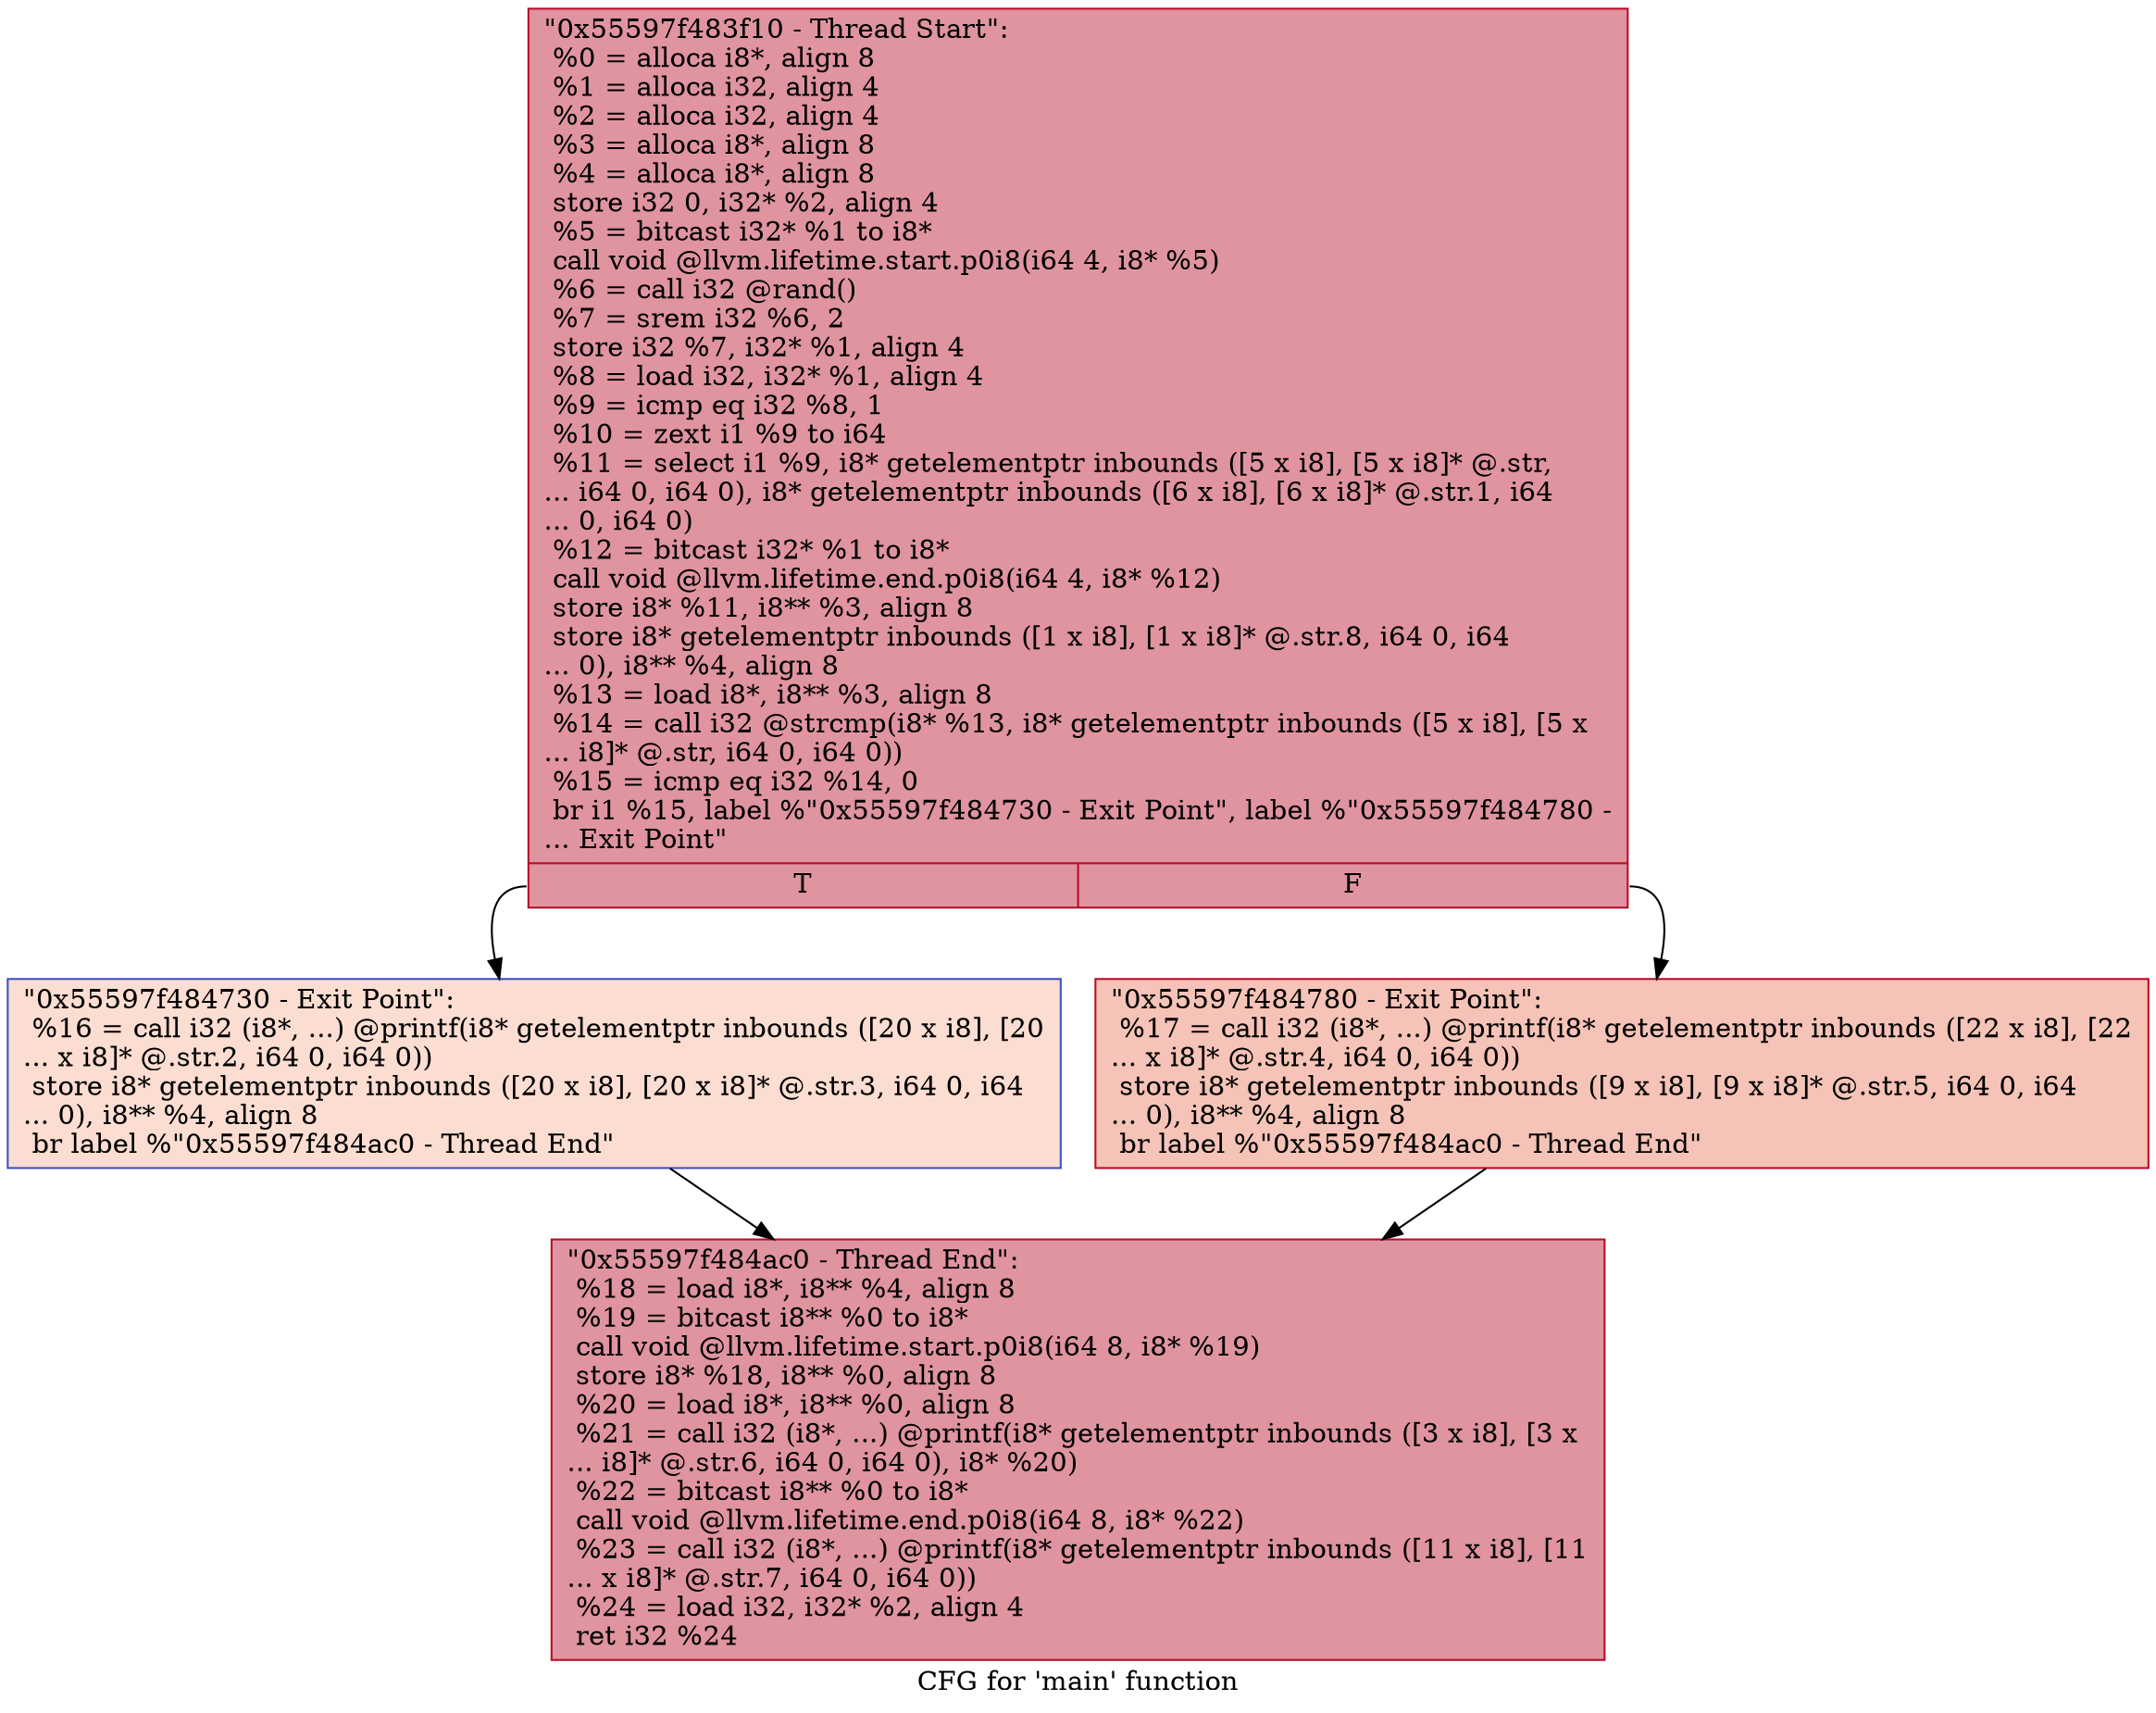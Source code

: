 digraph "CFG for 'main' function" {
	label="CFG for 'main' function";

	Node0x55597f483f10 [shape=record,color="#b70d28ff", style=filled, fillcolor="#b70d2870",label="{\"0x55597f483f10 - Thread Start\":\l  %0 = alloca i8*, align 8\l  %1 = alloca i32, align 4\l  %2 = alloca i32, align 4\l  %3 = alloca i8*, align 8\l  %4 = alloca i8*, align 8\l  store i32 0, i32* %2, align 4\l  %5 = bitcast i32* %1 to i8*\l  call void @llvm.lifetime.start.p0i8(i64 4, i8* %5)\l  %6 = call i32 @rand()\l  %7 = srem i32 %6, 2\l  store i32 %7, i32* %1, align 4\l  %8 = load i32, i32* %1, align 4\l  %9 = icmp eq i32 %8, 1\l  %10 = zext i1 %9 to i64\l  %11 = select i1 %9, i8* getelementptr inbounds ([5 x i8], [5 x i8]* @.str,\l... i64 0, i64 0), i8* getelementptr inbounds ([6 x i8], [6 x i8]* @.str.1, i64\l... 0, i64 0)\l  %12 = bitcast i32* %1 to i8*\l  call void @llvm.lifetime.end.p0i8(i64 4, i8* %12)\l  store i8* %11, i8** %3, align 8\l  store i8* getelementptr inbounds ([1 x i8], [1 x i8]* @.str.8, i64 0, i64\l... 0), i8** %4, align 8\l  %13 = load i8*, i8** %3, align 8\l  %14 = call i32 @strcmp(i8* %13, i8* getelementptr inbounds ([5 x i8], [5 x\l... i8]* @.str, i64 0, i64 0))\l  %15 = icmp eq i32 %14, 0\l  br i1 %15, label %\"0x55597f484730 - Exit Point\", label %\"0x55597f484780 -\l... Exit Point\"\l|{<s0>T|<s1>F}}"];
	Node0x55597f483f10:s0 -> Node0x55597f484730;
	Node0x55597f483f10:s1 -> Node0x55597f484780;
	Node0x55597f484730 [shape=record,color="#3d50c3ff", style=filled, fillcolor="#f7b39670",label="{\"0x55597f484730 - Exit Point\":                    \l  %16 = call i32 (i8*, ...) @printf(i8* getelementptr inbounds ([20 x i8], [20\l... x i8]* @.str.2, i64 0, i64 0))\l  store i8* getelementptr inbounds ([20 x i8], [20 x i8]* @.str.3, i64 0, i64\l... 0), i8** %4, align 8\l  br label %\"0x55597f484ac0 - Thread End\"\l}"];
	Node0x55597f484730 -> Node0x55597f484ac0;
	Node0x55597f484780 [shape=record,color="#b70d28ff", style=filled, fillcolor="#e8765c70",label="{\"0x55597f484780 - Exit Point\":                    \l  %17 = call i32 (i8*, ...) @printf(i8* getelementptr inbounds ([22 x i8], [22\l... x i8]* @.str.4, i64 0, i64 0))\l  store i8* getelementptr inbounds ([9 x i8], [9 x i8]* @.str.5, i64 0, i64\l... 0), i8** %4, align 8\l  br label %\"0x55597f484ac0 - Thread End\"\l}"];
	Node0x55597f484780 -> Node0x55597f484ac0;
	Node0x55597f484ac0 [shape=record,color="#b70d28ff", style=filled, fillcolor="#b70d2870",label="{\"0x55597f484ac0 - Thread End\":                    \l  %18 = load i8*, i8** %4, align 8\l  %19 = bitcast i8** %0 to i8*\l  call void @llvm.lifetime.start.p0i8(i64 8, i8* %19)\l  store i8* %18, i8** %0, align 8\l  %20 = load i8*, i8** %0, align 8\l  %21 = call i32 (i8*, ...) @printf(i8* getelementptr inbounds ([3 x i8], [3 x\l... i8]* @.str.6, i64 0, i64 0), i8* %20)\l  %22 = bitcast i8** %0 to i8*\l  call void @llvm.lifetime.end.p0i8(i64 8, i8* %22)\l  %23 = call i32 (i8*, ...) @printf(i8* getelementptr inbounds ([11 x i8], [11\l... x i8]* @.str.7, i64 0, i64 0))\l  %24 = load i32, i32* %2, align 4\l  ret i32 %24\l}"];
}

